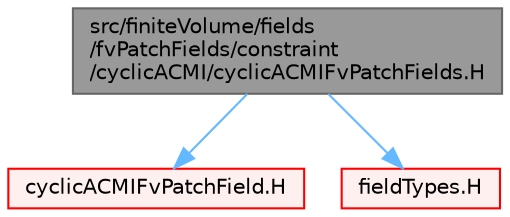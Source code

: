 digraph "src/finiteVolume/fields/fvPatchFields/constraint/cyclicACMI/cyclicACMIFvPatchFields.H"
{
 // LATEX_PDF_SIZE
  bgcolor="transparent";
  edge [fontname=Helvetica,fontsize=10,labelfontname=Helvetica,labelfontsize=10];
  node [fontname=Helvetica,fontsize=10,shape=box,height=0.2,width=0.4];
  Node1 [id="Node000001",label="src/finiteVolume/fields\l/fvPatchFields/constraint\l/cyclicACMI/cyclicACMIFvPatchFields.H",height=0.2,width=0.4,color="gray40", fillcolor="grey60", style="filled", fontcolor="black",tooltip=" "];
  Node1 -> Node2 [id="edge1_Node000001_Node000002",color="steelblue1",style="solid",tooltip=" "];
  Node2 [id="Node000002",label="cyclicACMIFvPatchField.H",height=0.2,width=0.4,color="red", fillcolor="#FFF0F0", style="filled",URL="$cyclicACMIFvPatchField_8H.html",tooltip=" "];
  Node1 -> Node170 [id="edge2_Node000001_Node000170",color="steelblue1",style="solid",tooltip=" "];
  Node170 [id="Node000170",label="fieldTypes.H",height=0.2,width=0.4,color="red", fillcolor="#FFF0F0", style="filled",URL="$fieldTypes_8H.html",tooltip=" "];
}
